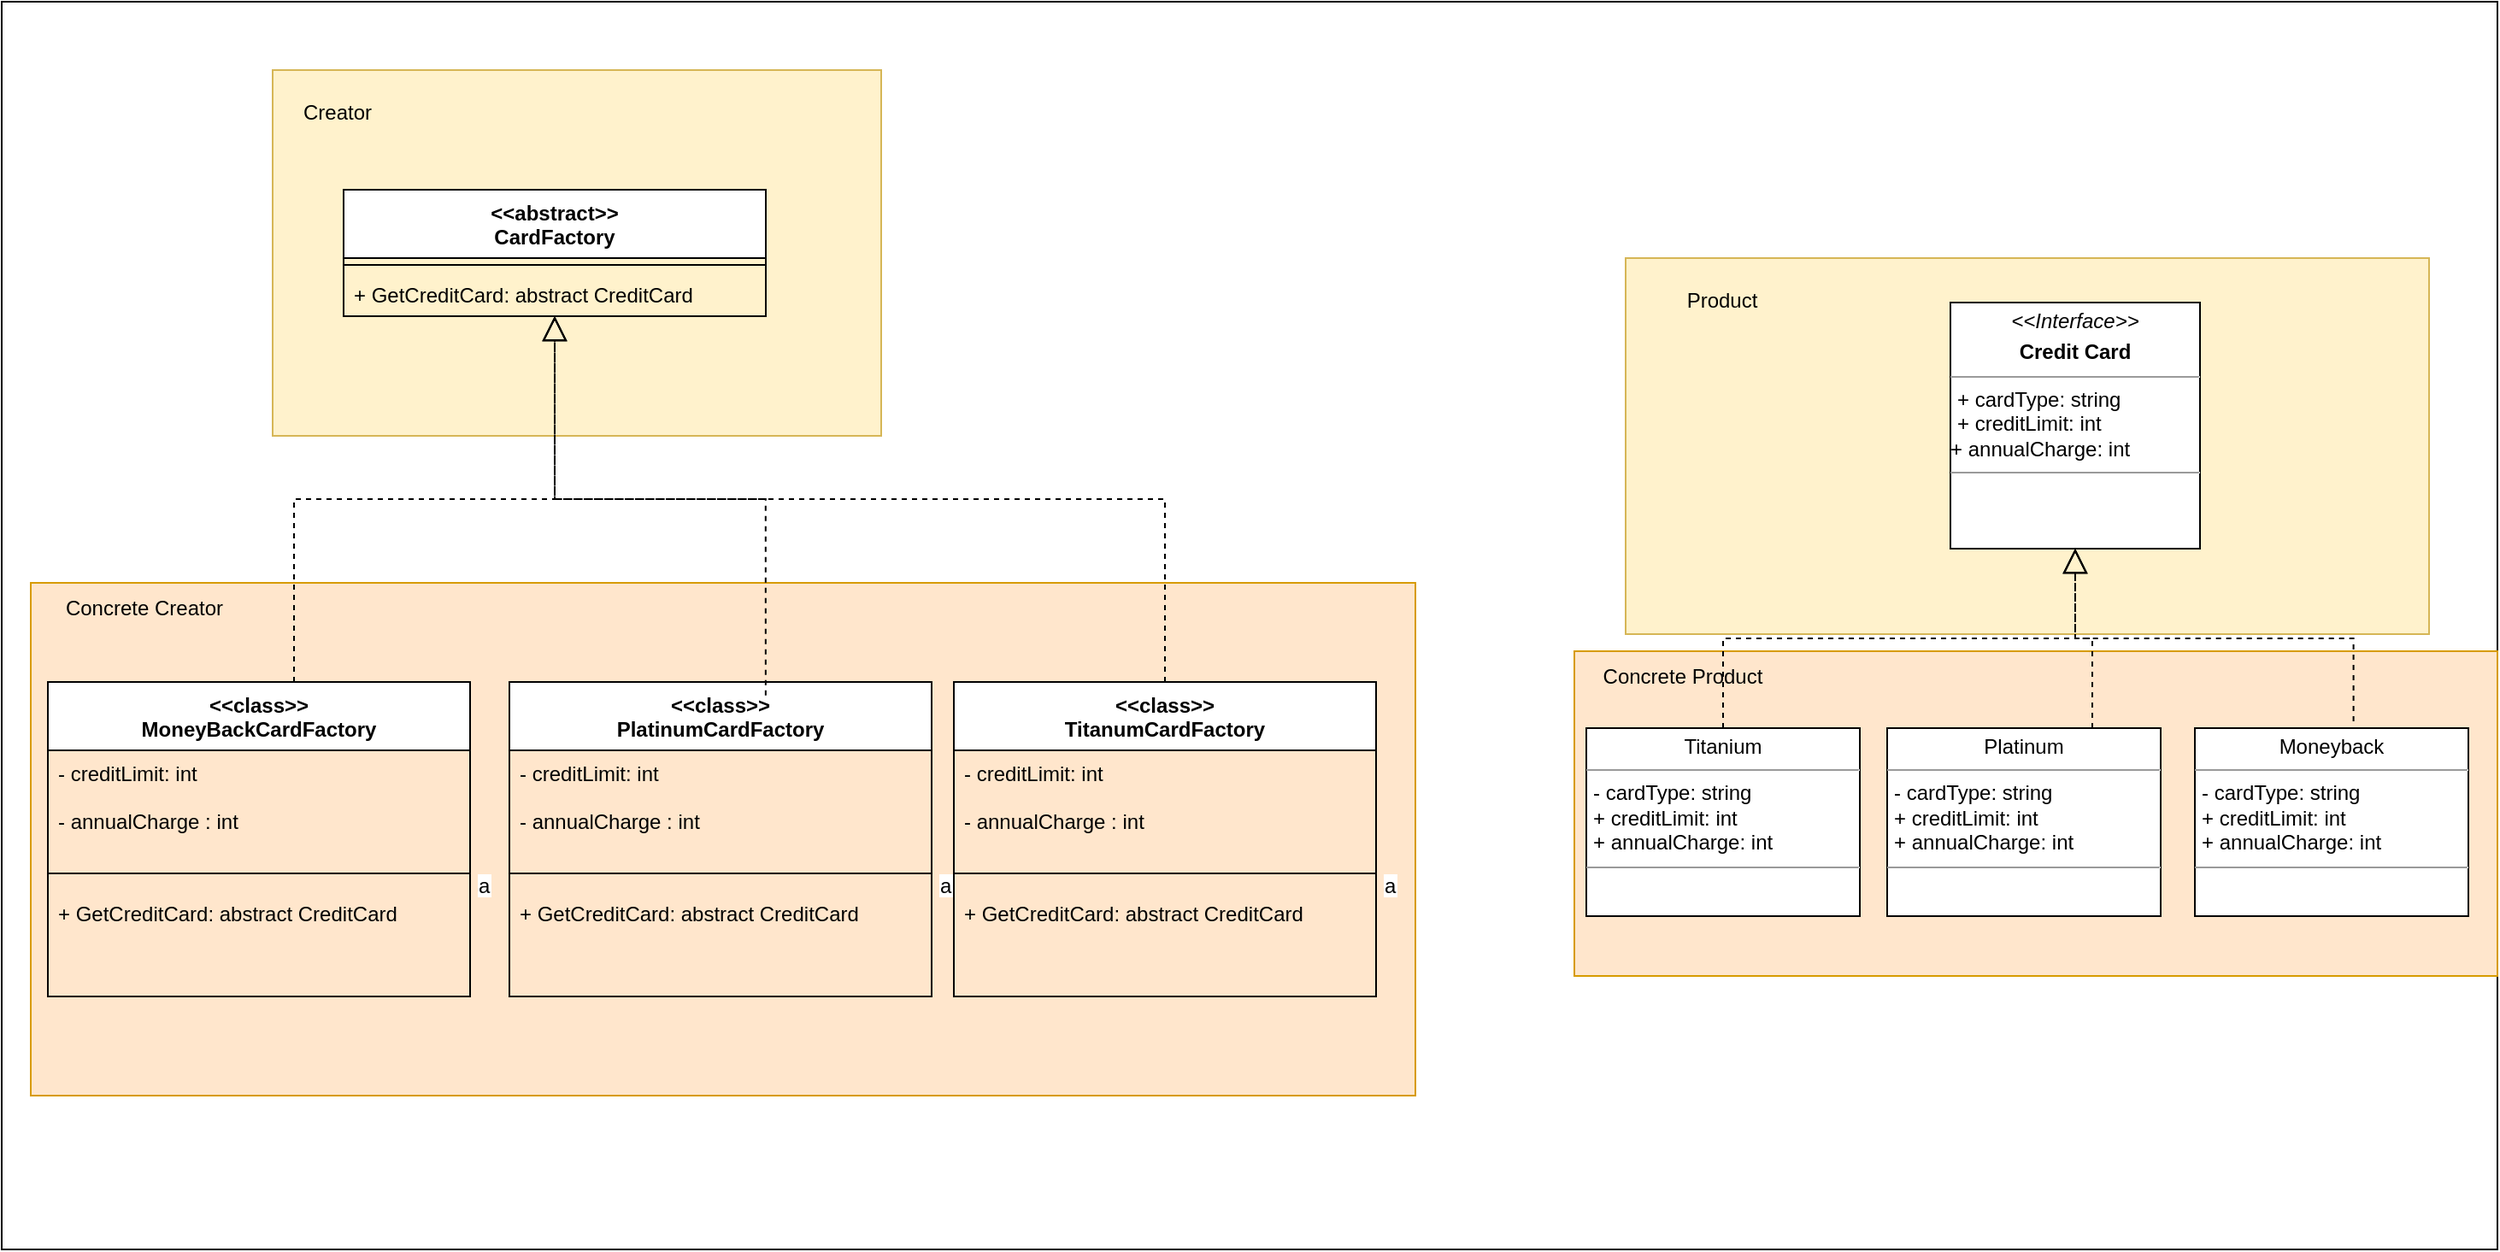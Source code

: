 <mxfile version="15.4.1" type="device"><diagram id="C5RBs43oDa-KdzZeNtuy" name="Page-1"><mxGraphModel dx="782" dy="420" grid="1" gridSize="10" guides="1" tooltips="1" connect="1" arrows="1" fold="1" page="1" pageScale="1" pageWidth="827" pageHeight="1169" math="0" shadow="0"><root><mxCell id="WIyWlLk6GJQsqaUBKTNV-0"/><mxCell id="WIyWlLk6GJQsqaUBKTNV-1" parent="WIyWlLk6GJQsqaUBKTNV-0"/><mxCell id="sG3gBqRSlJBZEe4Ex4be-23" value="" style="rounded=0;whiteSpace=wrap;html=1;" vertex="1" parent="WIyWlLk6GJQsqaUBKTNV-1"><mxGeometry x="120" y="220" width="1460" height="730" as="geometry"/></mxCell><mxCell id="sG3gBqRSlJBZEe4Ex4be-57" value="" style="rounded=0;whiteSpace=wrap;html=1;fillColor=#ffe6cc;strokeColor=#d79b00;" vertex="1" parent="WIyWlLk6GJQsqaUBKTNV-1"><mxGeometry x="137" y="560" width="810" height="300" as="geometry"/></mxCell><mxCell id="sG3gBqRSlJBZEe4Ex4be-35" value="" style="rounded=0;whiteSpace=wrap;html=1;fillColor=#fff2cc;strokeColor=#d6b656;" vertex="1" parent="WIyWlLk6GJQsqaUBKTNV-1"><mxGeometry x="278.5" y="260" width="356" height="214" as="geometry"/></mxCell><mxCell id="sG3gBqRSlJBZEe4Ex4be-25" value="" style="rounded=0;whiteSpace=wrap;html=1;fillColor=#ffe6cc;strokeColor=#d79b00;" vertex="1" parent="WIyWlLk6GJQsqaUBKTNV-1"><mxGeometry x="1040" y="600" width="540" height="190" as="geometry"/></mxCell><mxCell id="sG3gBqRSlJBZEe4Ex4be-24" value="" style="rounded=0;whiteSpace=wrap;html=1;fillColor=#fff2cc;strokeColor=#d6b656;" vertex="1" parent="WIyWlLk6GJQsqaUBKTNV-1"><mxGeometry x="1070" y="370" width="470" height="220" as="geometry"/></mxCell><mxCell id="sG3gBqRSlJBZEe4Ex4be-8" value="&lt;&lt;abstract&gt;&gt;&#xA;CardFactory&#xA;" style="swimlane;fontStyle=1;align=center;verticalAlign=top;childLayout=stackLayout;horizontal=1;startSize=40;horizontalStack=0;resizeParent=1;resizeParentMax=0;resizeLast=0;collapsible=1;marginBottom=0;" vertex="1" parent="WIyWlLk6GJQsqaUBKTNV-1"><mxGeometry x="320" y="330" width="247" height="74" as="geometry"/></mxCell><mxCell id="sG3gBqRSlJBZEe4Ex4be-10" value="" style="line;strokeWidth=1;fillColor=none;align=left;verticalAlign=middle;spacingTop=-1;spacingLeft=3;spacingRight=3;rotatable=0;labelPosition=right;points=[];portConstraint=eastwest;" vertex="1" parent="sG3gBqRSlJBZEe4Ex4be-8"><mxGeometry y="40" width="247" height="8" as="geometry"/></mxCell><mxCell id="sG3gBqRSlJBZEe4Ex4be-11" value="+ GetCreditCard: abstract CreditCard" style="text;strokeColor=none;fillColor=none;align=left;verticalAlign=top;spacingLeft=4;spacingRight=4;overflow=hidden;rotatable=0;points=[[0,0.5],[1,0.5]];portConstraint=eastwest;" vertex="1" parent="sG3gBqRSlJBZEe4Ex4be-8"><mxGeometry y="48" width="247" height="26" as="geometry"/></mxCell><mxCell id="sG3gBqRSlJBZEe4Ex4be-13" value="&lt;p style=&quot;margin: 0px ; margin-top: 4px ; text-align: center&quot;&gt;&lt;i&gt;&amp;lt;&amp;lt;Interface&amp;gt;&amp;gt;&lt;/i&gt;&lt;/p&gt;&lt;p style=&quot;margin: 0px ; margin-top: 4px ; text-align: center&quot;&gt;&lt;b&gt;Credit Card&lt;/b&gt;&lt;br&gt;&lt;/p&gt;&lt;hr size=&quot;1&quot;&gt;&lt;p style=&quot;margin: 0px ; margin-left: 4px&quot;&gt;+ cardType: string&lt;/p&gt;&lt;p style=&quot;margin: 0px ; margin-left: 4px&quot;&gt;+ creditLimit: int&lt;/p&gt;+ annualCharge: int&lt;hr size=&quot;1&quot;&gt;" style="verticalAlign=top;align=left;overflow=fill;fontSize=12;fontFamily=Helvetica;html=1;" vertex="1" parent="WIyWlLk6GJQsqaUBKTNV-1"><mxGeometry x="1260" y="396" width="146" height="144" as="geometry"/></mxCell><mxCell id="sG3gBqRSlJBZEe4Ex4be-14" value="&lt;p style=&quot;margin: 0px ; margin-top: 4px ; text-align: center&quot;&gt;Platinum&lt;br&gt;&lt;/p&gt;&lt;hr size=&quot;1&quot;&gt;&lt;p style=&quot;margin: 0px ; margin-left: 4px&quot;&gt;- cardType: string&lt;/p&gt;&lt;p style=&quot;margin: 0px ; margin-left: 4px&quot;&gt;+ creditLimit: int&lt;/p&gt;&lt;p style=&quot;margin: 0px ; margin-left: 4px&quot;&gt;+ annualCharge: int&lt;br&gt;&lt;/p&gt;&lt;hr size=&quot;1&quot;&gt;&lt;p style=&quot;margin: 0px ; margin-left: 4px&quot;&gt;&amp;nbsp;&lt;br&gt;&lt;/p&gt;" style="verticalAlign=top;align=left;overflow=fill;fontSize=12;fontFamily=Helvetica;html=1;" vertex="1" parent="WIyWlLk6GJQsqaUBKTNV-1"><mxGeometry x="1223" y="645" width="160" height="110" as="geometry"/></mxCell><mxCell id="sG3gBqRSlJBZEe4Ex4be-16" value="&lt;p style=&quot;margin: 0px ; margin-top: 4px ; text-align: center&quot;&gt;Titanium&lt;br&gt;&lt;/p&gt;&lt;hr size=&quot;1&quot;&gt;&lt;p style=&quot;margin: 0px ; margin-left: 4px&quot;&gt;- cardType: string&lt;/p&gt;&lt;p style=&quot;margin: 0px ; margin-left: 4px&quot;&gt;+ creditLimit: int&lt;/p&gt;&lt;p style=&quot;margin: 0px ; margin-left: 4px&quot;&gt;+ annualCharge: int&lt;br&gt;&lt;/p&gt;&lt;hr size=&quot;1&quot;&gt;&lt;p style=&quot;margin: 0px ; margin-left: 4px&quot;&gt;&amp;nbsp;&lt;br&gt;&lt;/p&gt;" style="verticalAlign=top;align=left;overflow=fill;fontSize=12;fontFamily=Helvetica;html=1;" vertex="1" parent="WIyWlLk6GJQsqaUBKTNV-1"><mxGeometry x="1047" y="645" width="160" height="110" as="geometry"/></mxCell><mxCell id="sG3gBqRSlJBZEe4Ex4be-17" value="&lt;p style=&quot;margin: 0px ; margin-top: 4px ; text-align: center&quot;&gt;Moneyback&lt;br&gt;&lt;/p&gt;&lt;hr size=&quot;1&quot;&gt;&lt;p style=&quot;margin: 0px ; margin-left: 4px&quot;&gt;- cardType: string&lt;/p&gt;&lt;p style=&quot;margin: 0px ; margin-left: 4px&quot;&gt;+ creditLimit: int&lt;/p&gt;&lt;p style=&quot;margin: 0px ; margin-left: 4px&quot;&gt;+ annualCharge: int&lt;br&gt;&lt;/p&gt;&lt;hr size=&quot;1&quot;&gt;&lt;p style=&quot;margin: 0px ; margin-left: 4px&quot;&gt;&amp;nbsp;&lt;br&gt;&lt;/p&gt;" style="verticalAlign=top;align=left;overflow=fill;fontSize=12;fontFamily=Helvetica;html=1;" vertex="1" parent="WIyWlLk6GJQsqaUBKTNV-1"><mxGeometry x="1403" y="645" width="160" height="110" as="geometry"/></mxCell><mxCell id="sG3gBqRSlJBZEe4Ex4be-18" value="" style="endArrow=block;dashed=1;endFill=0;endSize=12;html=1;rounded=0;edgeStyle=orthogonalEdgeStyle;exitX=0.5;exitY=0;exitDx=0;exitDy=0;entryX=0.5;entryY=1;entryDx=0;entryDy=0;" edge="1" parent="WIyWlLk6GJQsqaUBKTNV-1" source="sG3gBqRSlJBZEe4Ex4be-16" target="sG3gBqRSlJBZEe4Ex4be-13"><mxGeometry width="160" relative="1" as="geometry"><mxPoint x="1200" y="570" as="sourcePoint"/><mxPoint x="1360" y="570" as="targetPoint"/></mxGeometry></mxCell><mxCell id="sG3gBqRSlJBZEe4Ex4be-20" value="" style="endArrow=block;dashed=1;endFill=0;endSize=12;html=1;rounded=0;edgeStyle=orthogonalEdgeStyle;exitX=0.75;exitY=0;exitDx=0;exitDy=0;" edge="1" parent="WIyWlLk6GJQsqaUBKTNV-1" source="sG3gBqRSlJBZEe4Ex4be-14" target="sG3gBqRSlJBZEe4Ex4be-13"><mxGeometry width="160" relative="1" as="geometry"><mxPoint x="1140" y="630" as="sourcePoint"/><mxPoint x="1346" y="530" as="targetPoint"/></mxGeometry></mxCell><mxCell id="sG3gBqRSlJBZEe4Ex4be-21" value="" style="endArrow=block;dashed=1;endFill=0;endSize=12;html=1;rounded=0;edgeStyle=orthogonalEdgeStyle;exitX=0.58;exitY=-0.036;exitDx=0;exitDy=0;exitPerimeter=0;" edge="1" parent="WIyWlLk6GJQsqaUBKTNV-1" source="sG3gBqRSlJBZEe4Ex4be-17" target="sG3gBqRSlJBZEe4Ex4be-13"><mxGeometry width="160" relative="1" as="geometry"><mxPoint x="1356" y="630" as="sourcePoint"/><mxPoint x="1356" y="540" as="targetPoint"/></mxGeometry></mxCell><mxCell id="sG3gBqRSlJBZEe4Ex4be-27" value="Concrete Product " style="text;html=1;strokeColor=none;fillColor=none;align=center;verticalAlign=middle;whiteSpace=wrap;rounded=0;" vertex="1" parent="WIyWlLk6GJQsqaUBKTNV-1"><mxGeometry x="1047" y="600" width="113" height="30" as="geometry"/></mxCell><mxCell id="sG3gBqRSlJBZEe4Ex4be-28" value="Product" style="text;html=1;strokeColor=none;fillColor=none;align=center;verticalAlign=middle;whiteSpace=wrap;rounded=0;" vertex="1" parent="WIyWlLk6GJQsqaUBKTNV-1"><mxGeometry x="1070" y="380" width="113" height="30" as="geometry"/></mxCell><mxCell id="sG3gBqRSlJBZEe4Ex4be-31" value="Creator" style="text;html=1;strokeColor=none;fillColor=none;align=center;verticalAlign=middle;whiteSpace=wrap;rounded=0;" vertex="1" parent="WIyWlLk6GJQsqaUBKTNV-1"><mxGeometry x="260" y="270" width="113" height="30" as="geometry"/></mxCell><mxCell id="sG3gBqRSlJBZEe4Ex4be-33" value="Concrete Creator" style="text;html=1;strokeColor=none;fillColor=none;align=center;verticalAlign=middle;whiteSpace=wrap;rounded=0;" vertex="1" parent="WIyWlLk6GJQsqaUBKTNV-1"><mxGeometry x="147" y="560" width="113" height="30" as="geometry"/></mxCell><mxCell id="sG3gBqRSlJBZEe4Ex4be-37" value="&lt;&lt;class&gt;&gt;&#xA;MoneyBackCardFactory&#xA;" style="swimlane;fontStyle=1;align=center;verticalAlign=top;childLayout=stackLayout;horizontal=1;startSize=40;horizontalStack=0;resizeParent=1;resizeParentMax=0;resizeLast=0;collapsible=1;marginBottom=0;" vertex="1" parent="WIyWlLk6GJQsqaUBKTNV-1"><mxGeometry x="147" y="618" width="247" height="184" as="geometry"/></mxCell><mxCell id="sG3gBqRSlJBZEe4Ex4be-48" value="- creditLimit: int&#xA;&#xA;- annualCharge : int&#xA;" style="text;strokeColor=none;fillColor=none;align=left;verticalAlign=top;spacingLeft=4;spacingRight=4;overflow=hidden;rotatable=0;points=[[0,0.5],[1,0.5]];portConstraint=eastwest;" vertex="1" parent="sG3gBqRSlJBZEe4Ex4be-37"><mxGeometry y="40" width="247" height="62" as="geometry"/></mxCell><mxCell id="sG3gBqRSlJBZEe4Ex4be-38" value="&#xA;a" style="line;strokeWidth=1;fillColor=none;align=left;verticalAlign=middle;spacingTop=-1;spacingLeft=3;spacingRight=3;rotatable=0;labelPosition=right;points=[];portConstraint=eastwest;" vertex="1" parent="sG3gBqRSlJBZEe4Ex4be-37"><mxGeometry y="102" width="247" height="20" as="geometry"/></mxCell><mxCell id="sG3gBqRSlJBZEe4Ex4be-39" value="+ GetCreditCard: abstract CreditCard" style="text;strokeColor=none;fillColor=none;align=left;verticalAlign=top;spacingLeft=4;spacingRight=4;overflow=hidden;rotatable=0;points=[[0,0.5],[1,0.5]];portConstraint=eastwest;" vertex="1" parent="sG3gBqRSlJBZEe4Ex4be-37"><mxGeometry y="122" width="247" height="62" as="geometry"/></mxCell><mxCell id="sG3gBqRSlJBZEe4Ex4be-49" value="&lt;&lt;class&gt;&gt;&#xA;PlatinumCardFactory&#xA;&#xA;" style="swimlane;fontStyle=1;align=center;verticalAlign=top;childLayout=stackLayout;horizontal=1;startSize=40;horizontalStack=0;resizeParent=1;resizeParentMax=0;resizeLast=0;collapsible=1;marginBottom=0;" vertex="1" parent="WIyWlLk6GJQsqaUBKTNV-1"><mxGeometry x="417" y="618" width="247" height="184" as="geometry"/></mxCell><mxCell id="sG3gBqRSlJBZEe4Ex4be-50" value="- creditLimit: int&#xA;&#xA;- annualCharge : int&#xA;" style="text;strokeColor=none;fillColor=none;align=left;verticalAlign=top;spacingLeft=4;spacingRight=4;overflow=hidden;rotatable=0;points=[[0,0.5],[1,0.5]];portConstraint=eastwest;" vertex="1" parent="sG3gBqRSlJBZEe4Ex4be-49"><mxGeometry y="40" width="247" height="62" as="geometry"/></mxCell><mxCell id="sG3gBqRSlJBZEe4Ex4be-51" value="&#xA;a" style="line;strokeWidth=1;fillColor=none;align=left;verticalAlign=middle;spacingTop=-1;spacingLeft=3;spacingRight=3;rotatable=0;labelPosition=right;points=[];portConstraint=eastwest;" vertex="1" parent="sG3gBqRSlJBZEe4Ex4be-49"><mxGeometry y="102" width="247" height="20" as="geometry"/></mxCell><mxCell id="sG3gBqRSlJBZEe4Ex4be-52" value="+ GetCreditCard: abstract CreditCard" style="text;strokeColor=none;fillColor=none;align=left;verticalAlign=top;spacingLeft=4;spacingRight=4;overflow=hidden;rotatable=0;points=[[0,0.5],[1,0.5]];portConstraint=eastwest;" vertex="1" parent="sG3gBqRSlJBZEe4Ex4be-49"><mxGeometry y="122" width="247" height="62" as="geometry"/></mxCell><mxCell id="sG3gBqRSlJBZEe4Ex4be-53" value="&lt;&lt;class&gt;&gt;&#xA;TitanumCardFactory&#xA;" style="swimlane;fontStyle=1;align=center;verticalAlign=top;childLayout=stackLayout;horizontal=1;startSize=40;horizontalStack=0;resizeParent=1;resizeParentMax=0;resizeLast=0;collapsible=1;marginBottom=0;" vertex="1" parent="WIyWlLk6GJQsqaUBKTNV-1"><mxGeometry x="677" y="618" width="247" height="184" as="geometry"/></mxCell><mxCell id="sG3gBqRSlJBZEe4Ex4be-54" value="- creditLimit: int&#xA;&#xA;- annualCharge : int&#xA;" style="text;strokeColor=none;fillColor=none;align=left;verticalAlign=top;spacingLeft=4;spacingRight=4;overflow=hidden;rotatable=0;points=[[0,0.5],[1,0.5]];portConstraint=eastwest;" vertex="1" parent="sG3gBqRSlJBZEe4Ex4be-53"><mxGeometry y="40" width="247" height="62" as="geometry"/></mxCell><mxCell id="sG3gBqRSlJBZEe4Ex4be-55" value="&#xA;a" style="line;strokeWidth=1;fillColor=none;align=left;verticalAlign=middle;spacingTop=-1;spacingLeft=3;spacingRight=3;rotatable=0;labelPosition=right;points=[];portConstraint=eastwest;" vertex="1" parent="sG3gBqRSlJBZEe4Ex4be-53"><mxGeometry y="102" width="247" height="20" as="geometry"/></mxCell><mxCell id="sG3gBqRSlJBZEe4Ex4be-56" value="+ GetCreditCard: abstract CreditCard" style="text;strokeColor=none;fillColor=none;align=left;verticalAlign=top;spacingLeft=4;spacingRight=4;overflow=hidden;rotatable=0;points=[[0,0.5],[1,0.5]];portConstraint=eastwest;" vertex="1" parent="sG3gBqRSlJBZEe4Ex4be-53"><mxGeometry y="122" width="247" height="62" as="geometry"/></mxCell><mxCell id="sG3gBqRSlJBZEe4Ex4be-60" value="" style="endArrow=block;dashed=1;endFill=0;endSize=12;html=1;rounded=0;edgeStyle=orthogonalEdgeStyle;exitX=0.583;exitY=0;exitDx=0;exitDy=0;exitPerimeter=0;" edge="1" parent="WIyWlLk6GJQsqaUBKTNV-1" source="sG3gBqRSlJBZEe4Ex4be-37" target="sG3gBqRSlJBZEe4Ex4be-8"><mxGeometry width="160" relative="1" as="geometry"><mxPoint x="380" y="650" as="sourcePoint"/><mxPoint x="540" y="650" as="targetPoint"/></mxGeometry></mxCell><mxCell id="sG3gBqRSlJBZEe4Ex4be-61" value="" style="endArrow=block;dashed=1;endFill=0;endSize=12;html=1;rounded=0;edgeStyle=orthogonalEdgeStyle;exitX=0.607;exitY=0.043;exitDx=0;exitDy=0;exitPerimeter=0;" edge="1" parent="WIyWlLk6GJQsqaUBKTNV-1" source="sG3gBqRSlJBZEe4Ex4be-49" target="sG3gBqRSlJBZEe4Ex4be-8"><mxGeometry width="160" relative="1" as="geometry"><mxPoint x="304.001" y="598" as="sourcePoint"/><mxPoint x="453.6" y="414" as="targetPoint"/></mxGeometry></mxCell><mxCell id="sG3gBqRSlJBZEe4Ex4be-62" value="" style="endArrow=block;dashed=1;endFill=0;endSize=12;html=1;rounded=0;edgeStyle=orthogonalEdgeStyle;exitX=0.5;exitY=0;exitDx=0;exitDy=0;" edge="1" parent="WIyWlLk6GJQsqaUBKTNV-1" source="sG3gBqRSlJBZEe4Ex4be-53" target="sG3gBqRSlJBZEe4Ex4be-8"><mxGeometry width="160" relative="1" as="geometry"><mxPoint x="830" y="490" as="sourcePoint"/><mxPoint x="453.6" y="414" as="targetPoint"/></mxGeometry></mxCell></root></mxGraphModel></diagram></mxfile>